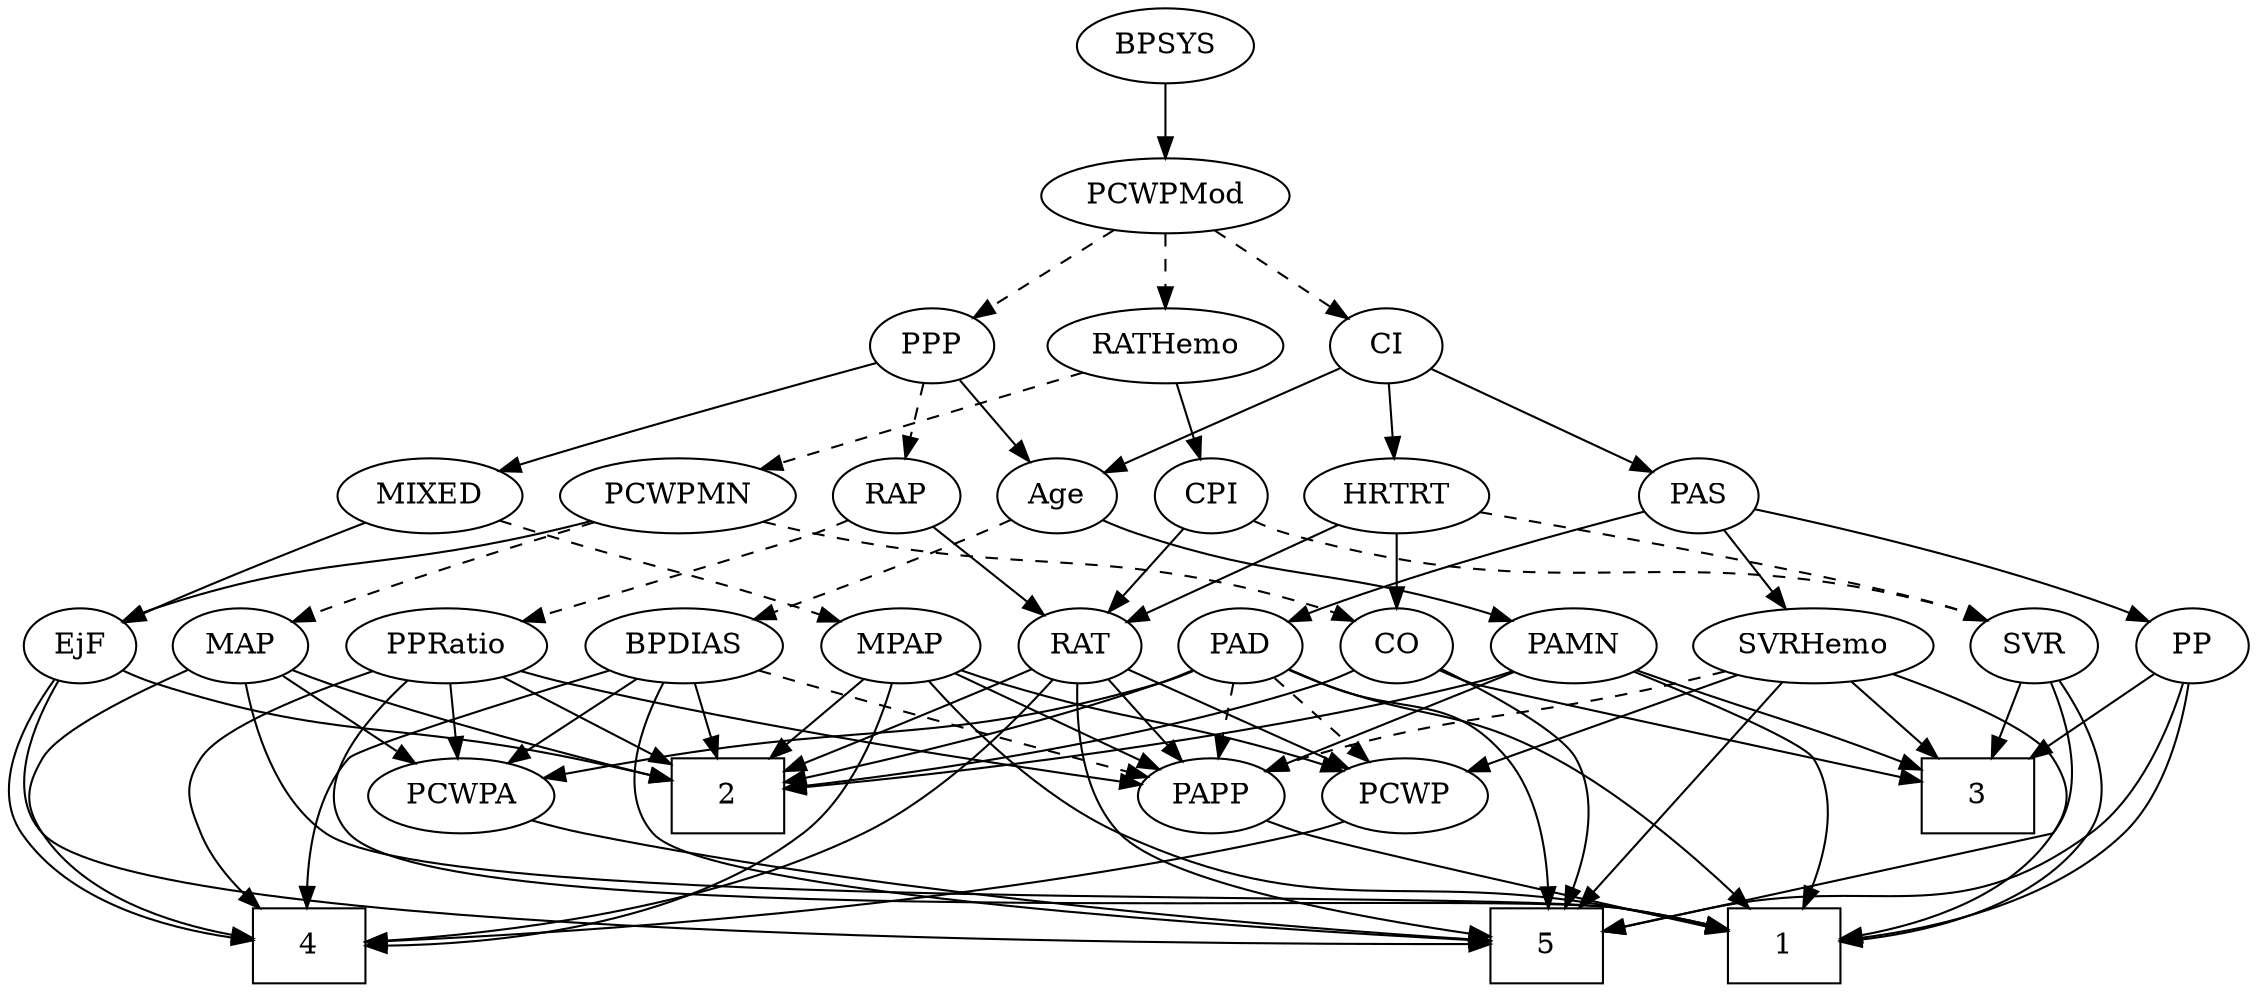 strict digraph {
	graph [bb="0,0,1047.5,468"];
	node [label="\N"];
	1	[height=0.5,
		pos="653.46,18",
		shape=box,
		width=0.75];
	2	[height=0.5,
		pos="390.46,90",
		shape=box,
		width=0.75];
	3	[height=0.5,
		pos="898.46,90",
		shape=box,
		width=0.75];
	4	[height=0.5,
		pos="221.46,18",
		shape=box,
		width=0.75];
	5	[height=0.5,
		pos="767.46,18",
		shape=box,
		width=0.75];
	Age	[height=0.5,
		pos="583.46,234",
		width=0.75];
	PAMN	[height=0.5,
		pos="667.46,162",
		width=1.011];
	Age -> PAMN	[pos="e,649.57,177.91 599.66,219.5 611.61,209.54 628.12,195.78 641.86,184.34",
		style=solid];
	BPDIAS	[height=0.5,
		pos="335.46,162",
		width=1.1735];
	Age -> BPDIAS	[pos="e,367.14,174.11 562.85,222.31 557.9,220.01 552.56,217.75 547.46,216 478.11,192.2 457.11,199.62 386.46,180 383.31,179.13 380.07,178.17 \
376.83,177.18",
		style=dashed];
	EjF	[height=0.5,
		pos="71.462,162",
		width=0.75];
	EjF -> 2	[pos="e,363.36,93.738 92.033,150.18 96.987,147.89 102.33,145.66 107.46,144 193.24,116.22 298.64,101.28 353.42,94.871",
		style=solid];
	EjF -> 4	[pos="e,194.19,21.611 50.507,150.5 35.169,141.54 15.519,127.07 6.4619,108 -0.40193,93.547 -3.4054,84.595 6.4619,72 28.122,44.351 128.4,\
29.171 184.02,22.745",
		style=solid];
	EjF -> 5	[pos="e,740.21,26.015 71.661,143.7 72.926,123 78.482,89.003 100.46,72 152.32,31.882 624.52,45.008 689.46,36 702.89,34.137 717.45,31.215 \
730.31,28.315",
		style=solid];
	RAP	[height=0.5,
		pos="510.46,234",
		width=0.77632];
	RAT	[height=0.5,
		pos="510.46,162",
		width=0.75827];
	RAP -> RAT	[pos="e,510.46,180.1 510.46,215.7 510.46,207.98 510.46,198.71 510.46,190.11",
		style=solid];
	PPRatio	[height=0.5,
		pos="235.46,162",
		width=1.1013];
	RAP -> PPRatio	[pos="e,265.05,174.04 489.29,222.21 484.2,219.91 478.71,217.68 473.46,216 392.01,189.96 367.07,202.07 284.46,180 281.29,179.15 278.02,\
178.2 274.75,177.19",
		style=dashed];
	MIXED	[height=0.5,
		pos="306.46,234",
		width=1.1193];
	MIXED -> EjF	[pos="e,92.511,173.72 270.64,225.52 230.33,216.62 163.2,200.39 107.46,180 105.61,179.32 103.73,178.59 101.84,177.81",
		style=solid];
	MPAP	[height=0.5,
		pos="430.46,162",
		width=0.97491];
	MIXED -> MPAP	[pos="e,407.47,175.98 330.37,219.5 349.74,208.57 377.22,193.06 398.48,181.05",
		style=dashed];
	MPAP -> 1	[pos="e,626.23,19.556 403.45,150.14 386.01,141.54 364.73,127.68 354.46,108 347.06,93.815 344.18,84.261 354.46,72 387.47,32.627 543.55,\
22.486 616.15,19.888",
		style=solid];
	MPAP -> 2	[pos="e,400.43,108.45 420.98,144.41 416.34,136.28 410.64,126.31 405.42,117.18",
		style=solid];
	MPAP -> 4	[pos="e,237.96,36.308 403.36,150.3 380.6,140.74 347.69,125.56 321.46,108 293.16,89.053 264.49,62.633 245.15,43.505",
		style=solid];
	PCWP	[height=0.5,
		pos="590.46,90",
		width=0.97491];
	MPAP -> PCWP	[pos="e,564.68,102.28 456.52,149.6 483.45,137.82 525.64,119.36 555.46,106.31",
		style=solid];
	PAPP	[height=0.5,
		pos="505.46,90",
		width=0.88464];
	MPAP -> PAPP	[pos="e,489.73,105.68 446.74,145.81 457.1,136.14 470.68,123.46 482.18,112.73",
		style=solid];
	BPSYS	[height=0.5,
		pos="635.46,450",
		width=1.0471];
	PCWPMod	[height=0.5,
		pos="635.46,378",
		width=1.4443];
	BPSYS -> PCWPMod	[pos="e,635.46,396.1 635.46,431.7 635.46,423.98 635.46,414.71 635.46,406.11",
		style=solid];
	PAD	[height=0.5,
		pos="584.46,162",
		width=0.79437];
	PAD -> 1	[pos="e,652.53,36.332 601.37,147.45 612.45,137.65 626.35,123.46 634.46,108 644.53,88.821 649.26,64.659 651.49,46.353",
		style=solid];
	PAD -> 2	[pos="e,417.51,99.346 562.1,150.58 557,148.32 551.57,146.01 546.46,144 506.22,128.2 459.12,112.58 427.28,102.44",
		style=solid];
	PAD -> 5	[pos="e,759.2,36.218 607.35,150.71 612.33,148.49 617.57,146.16 622.46,144 659.26,127.79 674.34,133.46 705.46,108 726.5,90.783 743.53,64.678 \
754.38,45.187",
		style=solid];
	PCWPA	[height=0.5,
		pos="151.46,90",
		width=1.1555];
	PAD -> PCWPA	[pos="e,191.64,94.912 562.76,150.01 557.53,147.72 551.88,145.54 546.46,144 482.7,125.87 293.09,105.19 201.75,95.931",
		style=solid];
	PAD -> PCWP	[pos="e,589,108.1 585.95,143.7 586.61,135.98 587.4,126.71 588.14,118.11",
		style=dashed];
	PAD -> PAPP	[pos="e,521.97,105.63 568.48,146.83 557.27,136.91 542.11,123.47 529.46,112.26",
		style=dashed];
	CO	[height=0.5,
		pos="748.46,162",
		width=0.75];
	CO -> 2	[pos="e,417.76,97.832 727.94,150.03 722.98,147.74 717.62,145.56 712.46,144 605.82,111.87 573.94,128.49 464.46,108 452.44,105.75 439.4,\
102.9 427.67,100.17",
		style=solid];
	CO -> 3	[pos="e,871.26,103.59 769.77,150.91 774.6,148.63 779.71,146.23 784.46,144 810.4,131.85 839.71,118.22 862.11,107.83",
		style=solid];
	CO -> 5	[pos="e,774.56,36.332 761.08,145.88 768.62,135.83 777.47,121.97 781.46,108 787.28,87.634 783.03,63.91 777.73,46.079",
		style=solid];
	PAS	[height=0.5,
		pos="836.46,234",
		width=0.75];
	PAS -> PAD	[pos="e,606.25,173.7 814.4,223.45 807.75,220.8 800.38,218.08 793.46,216 719.08,193.64 696.33,203.99 622.46,180 620.2,179.27 617.89,178.44 \
615.59,177.56",
		style=solid];
	SVRHemo	[height=0.5,
		pos="843.46,162",
		width=1.3902];
	PAS -> SVRHemo	[pos="e,841.75,180.1 838.19,215.7 838.96,207.98 839.89,198.71 840.75,190.11",
		style=solid];
	PP	[height=0.5,
		pos="1020.5,162",
		width=0.75];
	PAS -> PP	[pos="e,997.64,171.85 859.77,224.23 887.57,213.76 935.44,195.69 976.46,180 980.23,178.56 984.17,177.05 988.08,175.54",
		style=solid];
	PAMN -> 1	[pos="e,659.29,36.44 668.77,143.85 669.83,125.87 670.69,96.823 667.46,72 666.36,63.506 664.3,54.434 662.1,46.24",
		style=solid];
	PAMN -> 2	[pos="e,417.52,97.229 640.06,149.97 634.3,147.84 628.22,145.73 622.46,144 553.5,123.22 534.67,124.06 464.46,108 452.44,105.25 439.31,102.24 \
427.5,99.523",
		style=solid];
	PAMN -> 3	[pos="e,871.45,97.937 695.42,150.03 701.03,147.94 706.91,145.84 712.46,144 763.6,127.09 823.69,110.56 861.42,100.57",
		style=solid];
	PAMN -> PAPP	[pos="e,529.98,101.59 641.07,149.6 613.32,137.61 569.57,118.7 539.3,105.62",
		style=solid];
	RATHemo	[height=0.5,
		pos="635.46,306",
		width=1.3721];
	CPI	[height=0.5,
		pos="655.46,234",
		width=0.75];
	RATHemo -> CPI	[pos="e,650.67,251.79 640.3,288.05 642.56,280.14 645.31,270.54 647.84,261.69",
		style=solid];
	PCWPMN	[height=0.5,
		pos="414.46,234",
		width=1.3902];
	RATHemo -> PCWPMN	[pos="e,450.81,246.51 599.46,293.6 561.53,281.58 501.67,262.62 460.37,249.54",
		style=dashed];
	CPI -> RAT	[pos="e,531.94,173.37 634.07,222.67 609.54,210.83 569.15,191.33 541.25,177.86",
		style=solid];
	SVR	[height=0.5,
		pos="939.46,162",
		width=0.77632];
	CPI -> SVR	[pos="e,918.31,173.85 676.72,222.9 682.68,220.36 689.24,217.84 695.46,216 785.02,189.56 813.29,207.72 902.46,180 904.6,179.33 906.78,178.57 \
908.95,177.75",
		style=dashed];
	RAT -> 2	[pos="e,417.5,106.77 490.65,149.44 473.17,139.25 447.28,124.14 426.2,111.85",
		style=solid];
	RAT -> 4	[pos="e,248.51,21.194 497.31,146.19 475.89,122.21 435.01,77.053 426.46,72 373.25,40.56 301.5,27.556 258.53,22.334",
		style=solid];
	RAT -> 5	[pos="e,744.8,36.232 532.08,150.57 536.8,148.35 541.78,146.06 546.46,144 585.14,126.97 597.16,127.85 634.46,108 671.04,88.535 710.14,61.543 \
736.41,42.401",
		style=solid];
	RAT -> PCWP	[pos="e,573.3,106.01 526.27,147.17 537.5,137.34 552.82,123.93 565.68,112.69",
		style=solid];
	RAT -> PAPP	[pos="e,506.68,108.1 509.23,143.7 508.67,135.98 508.01,126.71 507.4,118.11",
		style=solid];
	SVR -> 1	[pos="e,680.48,25.161 944.14,143.93 948.44,124.08 951.82,91.564 934.46,72 904.06,37.729 776.41,44.88 731.46,36 718.05,33.35 703.4,30.219 \
690.45,27.37",
		style=solid];
	SVR -> 3	[pos="e,908.49,108.12 929.95,144.76 925.13,136.53 919.15,126.32 913.7,117.02",
		style=solid];
	SVR -> 5	[pos="e,794.54,20.894 961.05,150.4 976.57,141.47 996.31,127.08 1005.5,108 1012.4,93.573 1015.5,84.483 1005.5,72 980.73,41.156 865.39,27.106 \
804.82,21.764",
		style=solid];
	PCWPMod -> RATHemo	[pos="e,635.46,324.1 635.46,359.7 635.46,351.98 635.46,342.71 635.46,334.11",
		style=dashed];
	PPP	[height=0.5,
		pos="531.46,306",
		width=0.75];
	PCWPMod -> PPP	[pos="e,549.74,319.3 612.64,361.64 596.55,350.81 574.95,336.27 558.07,324.91",
		style=dashed];
	CI	[height=0.5,
		pos="734.46,306",
		width=0.75];
	PCWPMod -> CI	[pos="e,716.52,319.69 657.43,361.46 672.43,350.86 692.37,336.76 708.2,325.57",
		style=dashed];
	PCWPA -> 5	[pos="e,740.19,25.88 188.39,81.458 205.66,78.152 226.55,74.471 245.46,72 441.77,46.352 493.64,65.145 689.46,36 702.87,34.004 717.43,31.05 \
730.29,28.162",
		style=solid];
	PCWPMN -> EjF	[pos="e,91.986,173.97 377.84,221.61 370.47,219.56 362.76,217.57 355.46,216 246.59,192.53 214.1,212.13 107.46,180 105.53,179.42 103.56,\
178.74 101.6,178.01",
		style=solid];
	PCWPMN -> CO	[pos="e,727.93,173.95 451.1,221.64 458.46,219.58 466.17,217.59 473.46,216 578.41,193.08 609.69,211.27 712.46,180 714.4,179.41 716.36,178.74 \
718.32,178",
		style=dashed];
	MAP	[height=0.5,
		pos="147.46,162",
		width=0.84854];
	PCWPMN -> MAP	[pos="e,170.68,174.03 377.12,221.81 369.95,219.78 362.49,217.76 355.46,216 280.96,197.36 259.59,203.46 186.46,180 184.35,179.32 182.19,\
178.57 180.03,177.77",
		style=dashed];
	SVRHemo -> 1	[pos="e,676.49,36.21 822.77,145.53 789.5,120.67 723.93,71.665 684.87,42.474",
		style=solid];
	SVRHemo -> 3	[pos="e,884.75,108.45 856.5,144.41 863.08,136.03 871.21,125.68 878.56,116.33",
		style=solid];
	SVRHemo -> 5	[pos="e,794.65,18.566 880.21,149.72 900.05,141.54 922.8,128.29 934.46,108 942.44,94.128 943.91,84.912 934.46,72 904.86,31.552 844.18,21.216 \
804.69,18.985",
		style=solid];
	SVRHemo -> PCWP	[pos="e,620.74,99.133 805.71,150.04 798.66,148.01 791.34,145.93 784.46,144 731.27,129.07 669.72,112.35 630.47,101.76",
		style=solid];
	SVRHemo -> PAPP	[pos="e,529.4,102.06 806.83,149.64 799.47,147.59 791.75,145.59 784.46,144 679.95,121.14 649.52,136.7 546.46,108 543.99,107.31 541.47,106.52 \
538.96,105.65",
		style=dashed];
	BPDIAS -> 2	[pos="e,377.01,108.12 348.22,144.76 354.89,136.27 363.22,125.68 370.7,116.15",
		style=solid];
	BPDIAS -> 4	[pos="e,222.27,36.083 304.09,149.72 284.51,141.15 260.3,127.47 245.46,108 231.86,90.145 225.96,65.14 223.4,46.179",
		style=solid];
	BPDIAS -> 5	[pos="e,740.17,25.703 333.7,143.71 332.68,123.33 334.51,89.987 354.46,72 410.07,21.86 615.55,47.989 689.46,36 702.85,33.829 717.4,30.834 \
730.26,27.962",
		style=solid];
	BPDIAS -> PCWPA	[pos="e,181.59,102.46 305.08,149.44 273.96,137.6 225.42,119.14 191.25,106.14",
		style=solid];
	BPDIAS -> PAPP	[pos="e,480.49,101.28 364.69,148.97 394.15,136.83 439.63,118.11 470.88,105.24",
		style=dashed];
	MAP -> 1	[pos="e,626.4,19.455 128.02,147.7 103.62,129.44 67.486,96.138 89.462,72 124.93,33.042 496.18,22.169 616.24,19.66",
		style=solid];
	MAP -> 2	[pos="e,363.33,96.624 170.74,150.15 175.86,147.96 181.3,145.78 186.46,144 243.69,124.23 312.17,107.87 353.45,98.778",
		style=solid];
	MAP -> 4	[pos="e,194.4,21.975 123.38,150.67 118.14,148.45 112.62,146.13 107.46,144 67.635,127.57 41.615,143.67 17.462,108 8.4918,94.751 7.6734,\
84.656 17.462,72 37.715,45.813 131.25,30.167 184.35,23.244",
		style=solid];
	MAP -> PCWPA	[pos="e,150.48,108.1 148.45,143.7 148.89,135.98 149.42,126.71 149.91,118.11",
		style=solid];
	PP -> 1	[pos="e,680.82,25.346 1013.1,144.45 1003,123.86 982.9,89.292 954.46,72 868.68,19.835 830.1,54.696 731.46,36 718.14,33.475 703.61,30.396 \
690.73,27.557",
		style=solid];
	PP -> 3	[pos="e,925.62,106.58 1000.6,149.6 982.75,139.36 956.12,124.08 934.52,111.69",
		style=solid];
	PP -> 5	[pos="e,794.63,20.464 1026.7,144.17 1032.8,124.56 1038.9,92.261 1022.5,72 995.43,38.774 868.75,25.699 804.72,21.147",
		style=solid];
	PPP -> Age	[pos="e,571.95,250.49 543,289.46 549.73,280.4 558.36,268.79 565.92,258.61",
		style=solid];
	PPP -> RAP	[pos="e,515.5,251.79 526.38,288.05 523.98,280.06 521.06,270.33 518.38,261.4",
		style=dashed];
	PPP -> MIXED	[pos="e,336.98,245.81 507.16,298.03 473.12,288.18 409.35,269.45 355.46,252 352.56,251.06 349.56,250.07 346.55,249.06",
		style=solid];
	PPRatio -> 1	[pos="e,626.21,19.513 205.4,150.17 166.58,136.04 103.59,112.59 100.46,108 91.449,94.78 89.701,83.841 100.46,72 135.13,33.849 497.59,22.456 \
616.16,19.736",
		style=solid];
	PPRatio -> 2	[pos="e,363.25,103.29 262.46,148.81 287.75,137.38 325.76,120.22 353.79,107.56",
		style=solid];
	PPRatio -> 4	[pos="e,194.2,21.368 205.94,149.94 199.87,147.83 193.49,145.75 187.46,144 118.29,123.94 74.377,164.3 29.462,108 -14.689,52.658 116.4,30.204 \
183.94,22.483",
		style=solid];
	PPRatio -> PCWPA	[pos="e,169.94,106.4 217.24,145.81 205.76,136.25 190.75,123.74 177.96,113.08",
		style=solid];
	PPRatio -> PAPP	[pos="e,476.55,97.561 265.37,150.1 271.64,147.96 278.24,145.82 284.46,144 318.35,134.08 412.86,112.13 466.68,99.816",
		style=solid];
	PCWP -> 4	[pos="e,248.83,21.53 564.23,77.848 558.45,75.679 552.31,73.588 546.46,72 444.45,44.297 320.26,28.964 259.14,22.583",
		style=solid];
	CI -> Age	[pos="e,604.77,245.1 712.81,295.1 689.68,284.49 651.94,267.15 619.46,252 617.68,251.17 615.84,250.31 613.99,249.44",
		style=solid];
	CI -> PAS	[pos="e,818.38,247.41 752.7,292.49 768.65,281.54 792.03,265.49 810.03,253.14",
		style=solid];
	HRTRT	[height=0.5,
		pos="744.46,234",
		width=1.1013];
	CI -> HRTRT	[pos="e,741.99,252.28 736.88,288.05 737.98,280.35 739.32,271.03 740.55,262.36",
		style=solid];
	PAPP -> 1	[pos="e,626.22,31.882 529.24,77.753 552.92,66.552 589.6,49.206 616.97,36.26",
		style=solid];
	HRTRT -> CO	[pos="e,747.48,180.1 745.45,215.7 745.89,207.98 746.42,198.71 746.91,190.11",
		style=solid];
	HRTRT -> RAT	[pos="e,531.49,173.78 713.46,222.67 706.27,220.38 698.62,218.03 691.46,216 627.59,197.85 609.01,202.29 546.46,180 544.61,179.34 542.72,\
178.61 540.83,177.85",
		style=solid];
	HRTRT -> SVR	[pos="e,917.72,173.46 776.6,223.33 808.78,213.39 859.56,197 902.46,180 904.33,179.26 906.25,178.47 908.17,177.66",
		style=dashed];
}
